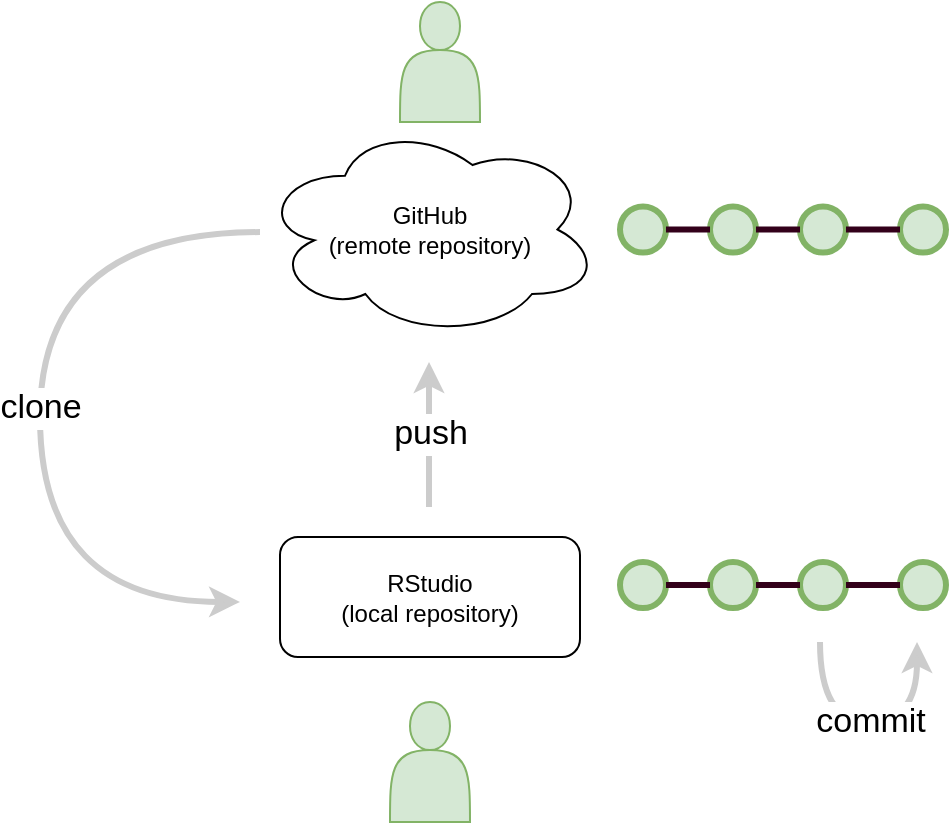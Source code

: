 <mxfile version="15.7.0" type="github">
  <diagram id="-oPLHSMnz3KgT2YxSXNt" name="Page-1">
    <mxGraphModel dx="1995" dy="1127" grid="1" gridSize="10" guides="1" tooltips="1" connect="1" arrows="1" fold="1" page="1" pageScale="1" pageWidth="1600" pageHeight="900" math="0" shadow="0">
      <root>
        <mxCell id="0" />
        <mxCell id="1" parent="0" />
        <mxCell id="mG2dedWUTn2DNPqguD1p-1" value="" style="shape=actor;whiteSpace=wrap;html=1;fillColor=#d5e8d4;strokeColor=#82b366;" parent="1" vertex="1">
          <mxGeometry x="340" y="40" width="40" height="60" as="geometry" />
        </mxCell>
        <mxCell id="mG2dedWUTn2DNPqguD1p-2" value="&lt;div&gt;GitHub&lt;/div&gt;&lt;div&gt;(remote repository)&lt;/div&gt;" style="ellipse;shape=cloud;whiteSpace=wrap;html=1;" parent="1" vertex="1">
          <mxGeometry x="270" y="100" width="170" height="107.5" as="geometry" />
        </mxCell>
        <mxCell id="mG2dedWUTn2DNPqguD1p-4" value="&lt;div&gt;RStudio&lt;/div&gt;&lt;div&gt;(local repository)&lt;br&gt;&lt;/div&gt;" style="rounded=1;whiteSpace=wrap;html=1;" parent="1" vertex="1">
          <mxGeometry x="280" y="307.5" width="150" height="60" as="geometry" />
        </mxCell>
        <mxCell id="mG2dedWUTn2DNPqguD1p-8" value="" style="endArrow=classic;html=1;rounded=0;fontSize=17;strokeColor=#CCCCCC;strokeWidth=3;edgeStyle=orthogonalEdgeStyle;elbow=vertical;curved=1;" parent="1" edge="1">
          <mxGeometry relative="1" as="geometry">
            <mxPoint x="270" y="155.05" as="sourcePoint" />
            <mxPoint x="260" y="339.95" as="targetPoint" />
            <Array as="points">
              <mxPoint x="160" y="155" />
              <mxPoint x="160" y="340" />
            </Array>
          </mxGeometry>
        </mxCell>
        <mxCell id="mG2dedWUTn2DNPqguD1p-9" value="clone" style="edgeLabel;resizable=0;html=1;align=center;verticalAlign=middle;fontSize=17;strokeWidth=3;fillColor=#FFFFFF;" parent="mG2dedWUTn2DNPqguD1p-8" connectable="0" vertex="1">
          <mxGeometry relative="1" as="geometry" />
        </mxCell>
        <mxCell id="mG2dedWUTn2DNPqguD1p-30" value="" style="endArrow=classic;html=1;rounded=0;strokeColor=#CCCCCC;strokeWidth=3;" parent="1" edge="1">
          <mxGeometry relative="1" as="geometry">
            <mxPoint x="354.5" y="292.5" as="sourcePoint" />
            <mxPoint x="354.5" y="220" as="targetPoint" />
          </mxGeometry>
        </mxCell>
        <mxCell id="mG2dedWUTn2DNPqguD1p-31" value="&lt;div style=&quot;font-size: 17px&quot;&gt;push&lt;/div&gt;" style="edgeLabel;resizable=0;html=1;align=center;verticalAlign=middle;fontSize=17;" parent="mG2dedWUTn2DNPqguD1p-30" connectable="0" vertex="1">
          <mxGeometry relative="1" as="geometry" />
        </mxCell>
        <mxCell id="mG2dedWUTn2DNPqguD1p-70" value="" style="endArrow=classic;html=1;rounded=0;fontSize=17;strokeColor=#CCCCCC;strokeWidth=3;edgeStyle=orthogonalEdgeStyle;curved=1;" parent="1" edge="1">
          <mxGeometry relative="1" as="geometry">
            <mxPoint x="550" y="360" as="sourcePoint" />
            <mxPoint x="598.5" y="360" as="targetPoint" />
            <Array as="points">
              <mxPoint x="550.5" y="400" />
              <mxPoint x="598.5" y="400" />
              <mxPoint x="598.5" y="360" />
            </Array>
          </mxGeometry>
        </mxCell>
        <mxCell id="mG2dedWUTn2DNPqguD1p-71" value="&lt;div&gt;commit&lt;/div&gt;" style="edgeLabel;resizable=0;html=1;align=center;verticalAlign=middle;fontSize=17;" parent="mG2dedWUTn2DNPqguD1p-70" connectable="0" vertex="1">
          <mxGeometry relative="1" as="geometry" />
        </mxCell>
        <mxCell id="mG2dedWUTn2DNPqguD1p-74" value="" style="group" parent="1" vertex="1" connectable="0">
          <mxGeometry x="450" y="320" width="163" height="23" as="geometry" />
        </mxCell>
        <mxCell id="mG2dedWUTn2DNPqguD1p-58" value="" style="group" parent="mG2dedWUTn2DNPqguD1p-74" vertex="1" connectable="0">
          <mxGeometry width="113" height="23" as="geometry" />
        </mxCell>
        <mxCell id="mG2dedWUTn2DNPqguD1p-59" value="" style="ellipse;whiteSpace=wrap;html=1;aspect=fixed;fillColor=#d5e8d4;strokeColor=#82b366;strokeWidth=3;" parent="mG2dedWUTn2DNPqguD1p-58" vertex="1">
          <mxGeometry width="23" height="23" as="geometry" />
        </mxCell>
        <mxCell id="mG2dedWUTn2DNPqguD1p-60" value="" style="ellipse;whiteSpace=wrap;html=1;aspect=fixed;fillColor=#d5e8d4;strokeColor=#82b366;strokeWidth=3;" parent="mG2dedWUTn2DNPqguD1p-58" vertex="1">
          <mxGeometry x="45" width="23" height="23" as="geometry" />
        </mxCell>
        <mxCell id="mG2dedWUTn2DNPqguD1p-61" value="" style="endArrow=none;html=1;rounded=0;fillColor=#d5e8d4;strokeColor=#33001A;strokeWidth=3;entryX=0;entryY=0.5;entryDx=0;entryDy=0;exitX=1;exitY=0.5;exitDx=0;exitDy=0;" parent="mG2dedWUTn2DNPqguD1p-58" source="mG2dedWUTn2DNPqguD1p-59" target="mG2dedWUTn2DNPqguD1p-60" edge="1">
          <mxGeometry width="50" height="50" relative="1" as="geometry">
            <mxPoint x="-81.88" y="10" as="sourcePoint" />
            <mxPoint x="48.12" as="targetPoint" />
          </mxGeometry>
        </mxCell>
        <mxCell id="mG2dedWUTn2DNPqguD1p-62" value="" style="ellipse;whiteSpace=wrap;html=1;aspect=fixed;fillColor=#d5e8d4;strokeColor=#82b366;strokeWidth=3;" parent="mG2dedWUTn2DNPqguD1p-58" vertex="1">
          <mxGeometry x="90" width="23" height="23" as="geometry" />
        </mxCell>
        <mxCell id="mG2dedWUTn2DNPqguD1p-63" value="" style="endArrow=none;html=1;rounded=0;fillColor=#d5e8d4;strokeColor=#33001A;strokeWidth=3;entryX=0;entryY=0.5;entryDx=0;entryDy=0;exitX=1;exitY=0.5;exitDx=0;exitDy=0;" parent="mG2dedWUTn2DNPqguD1p-58" source="mG2dedWUTn2DNPqguD1p-60" target="mG2dedWUTn2DNPqguD1p-62" edge="1">
          <mxGeometry width="50" height="50" relative="1" as="geometry">
            <mxPoint x="30" y="21.25" as="sourcePoint" />
            <mxPoint x="55" y="21.25" as="targetPoint" />
          </mxGeometry>
        </mxCell>
        <mxCell id="mG2dedWUTn2DNPqguD1p-64" value="" style="ellipse;whiteSpace=wrap;html=1;aspect=fixed;fillColor=#d5e8d4;strokeColor=#82b366;strokeWidth=3;" parent="mG2dedWUTn2DNPqguD1p-74" vertex="1">
          <mxGeometry x="140" width="23" height="23" as="geometry" />
        </mxCell>
        <mxCell id="mG2dedWUTn2DNPqguD1p-66" value="" style="endArrow=none;html=1;rounded=0;fillColor=#d5e8d4;strokeColor=#33001A;strokeWidth=3;entryX=1;entryY=0.5;entryDx=0;entryDy=0;exitX=0;exitY=0.5;exitDx=0;exitDy=0;" parent="mG2dedWUTn2DNPqguD1p-74" source="mG2dedWUTn2DNPqguD1p-64" target="mG2dedWUTn2DNPqguD1p-62" edge="1">
          <mxGeometry width="50" height="50" relative="1" as="geometry">
            <mxPoint x="78" y="21.5" as="sourcePoint" />
            <mxPoint x="100" y="21.5" as="targetPoint" />
          </mxGeometry>
        </mxCell>
        <mxCell id="mG2dedWUTn2DNPqguD1p-89" value="" style="group" parent="1" vertex="1" connectable="0">
          <mxGeometry x="450" y="142.25" width="163" height="23" as="geometry" />
        </mxCell>
        <mxCell id="mG2dedWUTn2DNPqguD1p-90" value="" style="group" parent="mG2dedWUTn2DNPqguD1p-89" vertex="1" connectable="0">
          <mxGeometry width="113" height="23" as="geometry" />
        </mxCell>
        <mxCell id="mG2dedWUTn2DNPqguD1p-91" value="" style="ellipse;whiteSpace=wrap;html=1;aspect=fixed;fillColor=#d5e8d4;strokeColor=#82b366;strokeWidth=3;" parent="mG2dedWUTn2DNPqguD1p-90" vertex="1">
          <mxGeometry width="23" height="23" as="geometry" />
        </mxCell>
        <mxCell id="mG2dedWUTn2DNPqguD1p-92" value="" style="ellipse;whiteSpace=wrap;html=1;aspect=fixed;fillColor=#d5e8d4;strokeColor=#82b366;strokeWidth=3;" parent="mG2dedWUTn2DNPqguD1p-90" vertex="1">
          <mxGeometry x="45" width="23" height="23" as="geometry" />
        </mxCell>
        <mxCell id="mG2dedWUTn2DNPqguD1p-93" value="" style="endArrow=none;html=1;rounded=0;fillColor=#d5e8d4;strokeColor=#33001A;strokeWidth=3;entryX=0;entryY=0.5;entryDx=0;entryDy=0;exitX=1;exitY=0.5;exitDx=0;exitDy=0;" parent="mG2dedWUTn2DNPqguD1p-90" source="mG2dedWUTn2DNPqguD1p-91" target="mG2dedWUTn2DNPqguD1p-92" edge="1">
          <mxGeometry width="50" height="50" relative="1" as="geometry">
            <mxPoint x="-81.88" y="10" as="sourcePoint" />
            <mxPoint x="48.12" as="targetPoint" />
          </mxGeometry>
        </mxCell>
        <mxCell id="mG2dedWUTn2DNPqguD1p-94" value="" style="ellipse;whiteSpace=wrap;html=1;aspect=fixed;fillColor=#d5e8d4;strokeColor=#82b366;strokeWidth=3;" parent="mG2dedWUTn2DNPqguD1p-90" vertex="1">
          <mxGeometry x="90" width="23" height="23" as="geometry" />
        </mxCell>
        <mxCell id="mG2dedWUTn2DNPqguD1p-95" value="" style="endArrow=none;html=1;rounded=0;fillColor=#d5e8d4;strokeColor=#33001A;strokeWidth=3;entryX=0;entryY=0.5;entryDx=0;entryDy=0;exitX=1;exitY=0.5;exitDx=0;exitDy=0;" parent="mG2dedWUTn2DNPqguD1p-90" source="mG2dedWUTn2DNPqguD1p-92" target="mG2dedWUTn2DNPqguD1p-94" edge="1">
          <mxGeometry width="50" height="50" relative="1" as="geometry">
            <mxPoint x="30" y="21.25" as="sourcePoint" />
            <mxPoint x="55" y="21.25" as="targetPoint" />
          </mxGeometry>
        </mxCell>
        <mxCell id="mG2dedWUTn2DNPqguD1p-96" value="" style="ellipse;whiteSpace=wrap;html=1;aspect=fixed;fillColor=#d5e8d4;strokeColor=#82b366;strokeWidth=3;" parent="mG2dedWUTn2DNPqguD1p-89" vertex="1">
          <mxGeometry x="140" width="23" height="23" as="geometry" />
        </mxCell>
        <mxCell id="mG2dedWUTn2DNPqguD1p-97" value="" style="endArrow=none;html=1;rounded=0;fillColor=#d5e8d4;strokeColor=#33001A;strokeWidth=3;entryX=1;entryY=0.5;entryDx=0;entryDy=0;exitX=0;exitY=0.5;exitDx=0;exitDy=0;" parent="mG2dedWUTn2DNPqguD1p-89" source="mG2dedWUTn2DNPqguD1p-96" target="mG2dedWUTn2DNPqguD1p-94" edge="1">
          <mxGeometry width="50" height="50" relative="1" as="geometry">
            <mxPoint x="78" y="21.5" as="sourcePoint" />
            <mxPoint x="100" y="21.5" as="targetPoint" />
          </mxGeometry>
        </mxCell>
        <mxCell id="kAsbJmq0HNL3sUcCcG8w-3" value="" style="shape=actor;whiteSpace=wrap;html=1;fillColor=#d5e8d4;strokeColor=#82b366;" vertex="1" parent="1">
          <mxGeometry x="335" y="390" width="40" height="60" as="geometry" />
        </mxCell>
      </root>
    </mxGraphModel>
  </diagram>
</mxfile>
